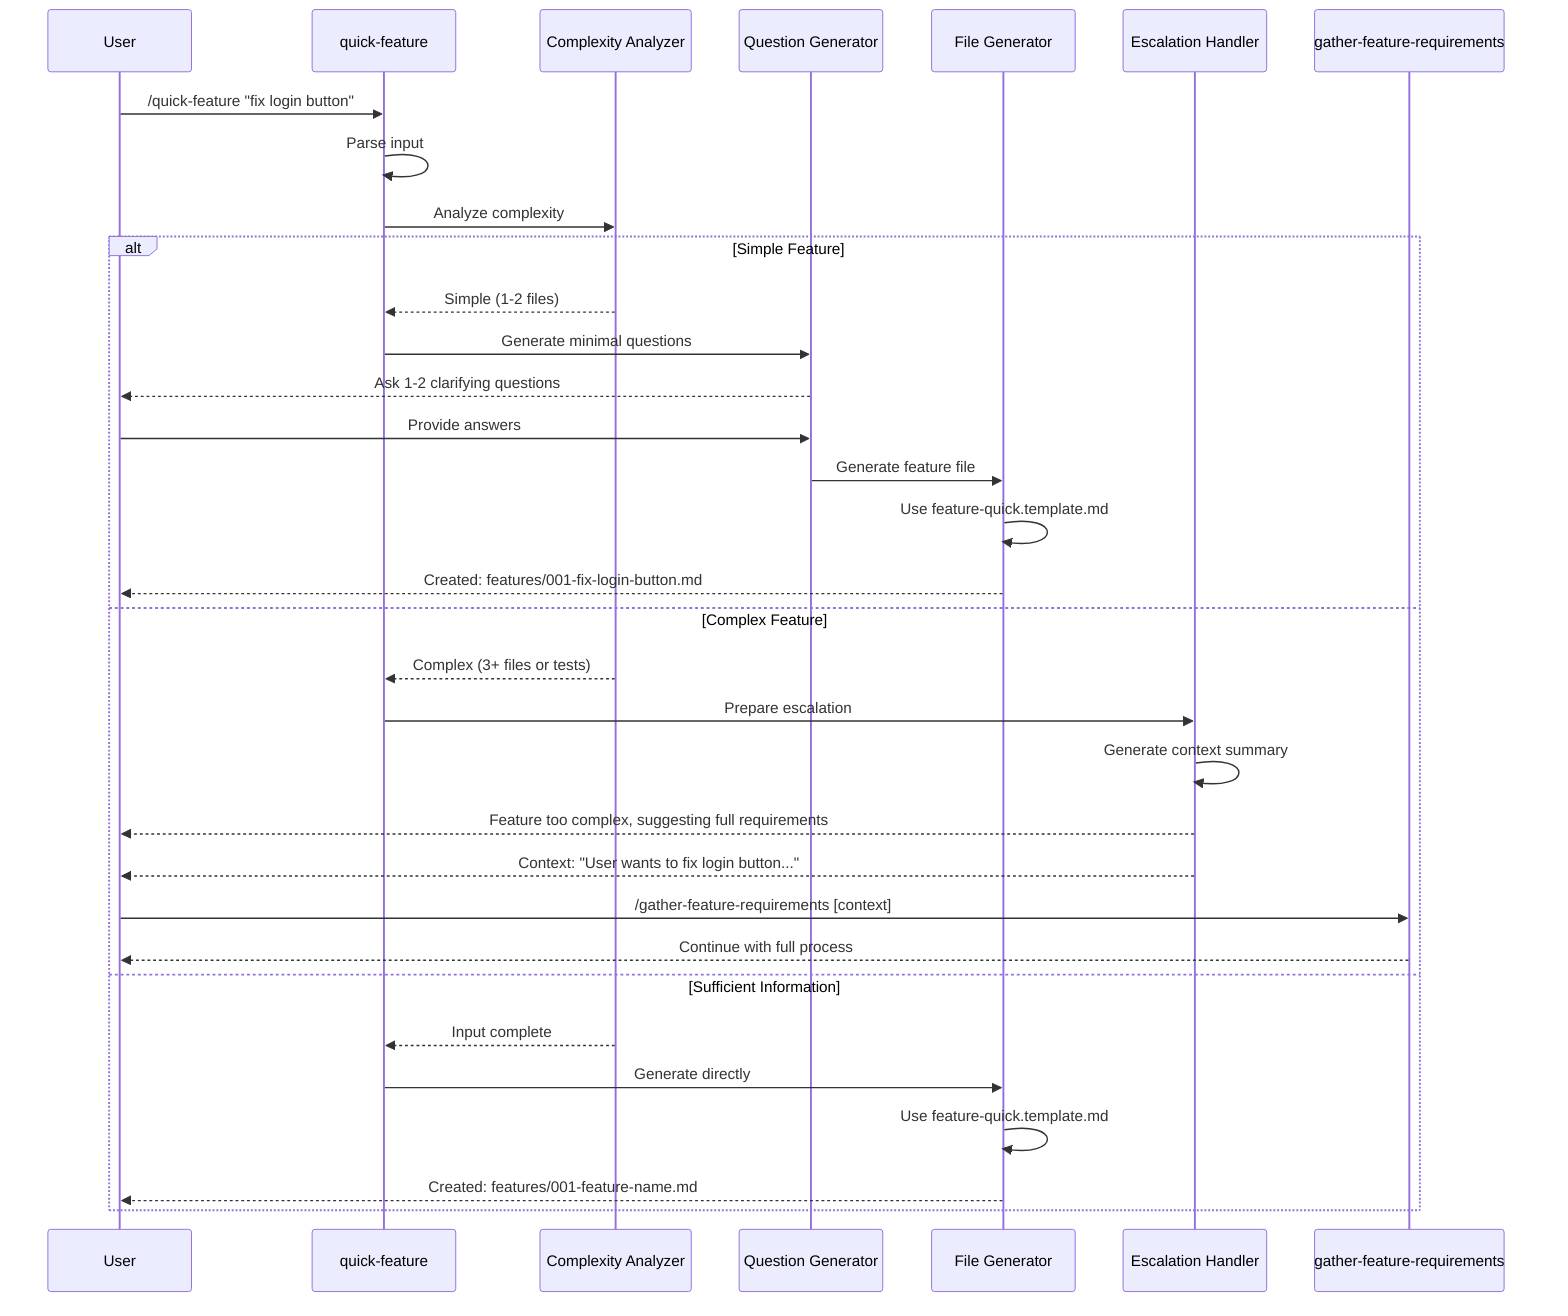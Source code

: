 sequenceDiagram
    participant U as User
    participant QF as quick-feature
    participant CA as Complexity Analyzer
    participant QG as Question Generator
    participant FG as File Generator
    participant EH as Escalation Handler
    participant GFR as gather-feature-requirements
    
    U->>QF: /quick-feature "fix login button"
    QF->>QF: Parse input
    QF->>CA: Analyze complexity
    
    alt Simple Feature
        CA-->>QF: Simple (1-2 files)
        QF->>QG: Generate minimal questions
        QG-->>U: Ask 1-2 clarifying questions
        U->>QG: Provide answers
        QG->>FG: Generate feature file
        FG->>FG: Use feature-quick.template.md
        FG-->>U: Created: features/001-fix-login-button.md
    else Complex Feature
        CA-->>QF: Complex (3+ files or tests)
        QF->>EH: Prepare escalation
        EH->>EH: Generate context summary
        EH-->>U: Feature too complex, suggesting full requirements
        EH-->>U: Context: "User wants to fix login button..."
        U->>GFR: /gather-feature-requirements [context]
        GFR-->>U: Continue with full process
    else Sufficient Information
        CA-->>QF: Input complete
        QF->>FG: Generate directly
        FG->>FG: Use feature-quick.template.md
        FG-->>U: Created: features/001-feature-name.md
    end